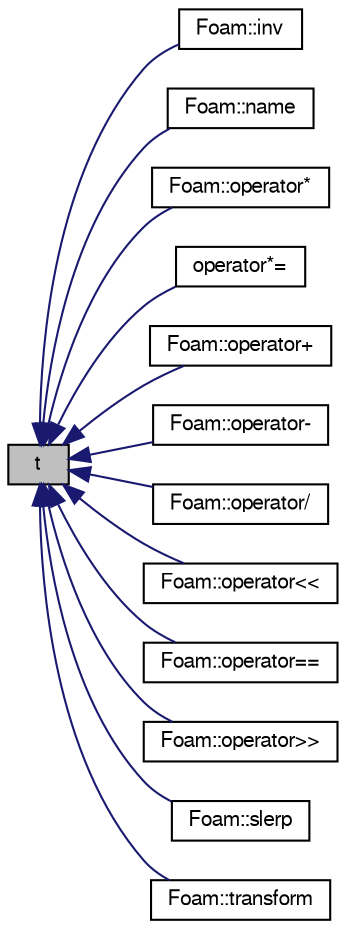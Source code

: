 digraph "t"
{
  bgcolor="transparent";
  edge [fontname="FreeSans",fontsize="10",labelfontname="FreeSans",labelfontsize="10"];
  node [fontname="FreeSans",fontsize="10",shape=record];
  rankdir="LR";
  Node1 [label="t",height=0.2,width=0.4,color="black", fillcolor="grey75", style="filled" fontcolor="black"];
  Node1 -> Node2 [dir="back",color="midnightblue",fontsize="10",style="solid",fontname="FreeSans"];
  Node2 [label="Foam::inv",height=0.2,width=0.4,color="black",URL="$a10237.html#a29454029112b143685743f62e092cd02",tooltip="Return the inverse of the given septernion. "];
  Node1 -> Node3 [dir="back",color="midnightblue",fontsize="10",style="solid",fontname="FreeSans"];
  Node3 [label="Foam::name",height=0.2,width=0.4,color="black",URL="$a10237.html#a135ca7ba0131b24638d4bf871d8e3a25",tooltip="Return a string representation of a septernion. "];
  Node1 -> Node4 [dir="back",color="midnightblue",fontsize="10",style="solid",fontname="FreeSans"];
  Node4 [label="Foam::operator*",height=0.2,width=0.4,color="black",URL="$a10237.html#a8c9064842f4c256da43719fff06fa462"];
  Node1 -> Node5 [dir="back",color="midnightblue",fontsize="10",style="solid",fontname="FreeSans"];
  Node5 [label="operator*=",height=0.2,width=0.4,color="black",URL="$a02209.html#a25df5e11aa286b67883f4025496729ab"];
  Node1 -> Node6 [dir="back",color="midnightblue",fontsize="10",style="solid",fontname="FreeSans"];
  Node6 [label="Foam::operator+",height=0.2,width=0.4,color="black",URL="$a10237.html#a61ed9d36aa02369fb98fe88d53677683"];
  Node1 -> Node7 [dir="back",color="midnightblue",fontsize="10",style="solid",fontname="FreeSans"];
  Node7 [label="Foam::operator-",height=0.2,width=0.4,color="black",URL="$a10237.html#a9c0208ce98f9ad6f022ce14f9e192d66"];
  Node1 -> Node8 [dir="back",color="midnightblue",fontsize="10",style="solid",fontname="FreeSans"];
  Node8 [label="Foam::operator/",height=0.2,width=0.4,color="black",URL="$a10237.html#a12cddf97e996921f5a96008f88fc3b76"];
  Node1 -> Node9 [dir="back",color="midnightblue",fontsize="10",style="solid",fontname="FreeSans"];
  Node9 [label="Foam::operator\<\<",height=0.2,width=0.4,color="black",URL="$a10237.html#af0f63017791b0eca60a35ff5c58e380d"];
  Node1 -> Node10 [dir="back",color="midnightblue",fontsize="10",style="solid",fontname="FreeSans"];
  Node10 [label="Foam::operator==",height=0.2,width=0.4,color="black",URL="$a10237.html#a3ede8d3eaac13eb5d2c2f3622970e87b"];
  Node1 -> Node11 [dir="back",color="midnightblue",fontsize="10",style="solid",fontname="FreeSans"];
  Node11 [label="Foam::operator\>\>",height=0.2,width=0.4,color="black",URL="$a10237.html#a9173f8a84227e1bf9b282ada0231ef39"];
  Node1 -> Node12 [dir="back",color="midnightblue",fontsize="10",style="solid",fontname="FreeSans"];
  Node12 [label="Foam::slerp",height=0.2,width=0.4,color="black",URL="$a10237.html#aff844207a9215bddc006930702973436",tooltip="Spherical linear interpolation of septernions. 0 for qa, 1 for qb. "];
  Node1 -> Node13 [dir="back",color="midnightblue",fontsize="10",style="solid",fontname="FreeSans"];
  Node13 [label="Foam::transform",height=0.2,width=0.4,color="black",URL="$a10237.html#acec6371e424477b49e780312678de07f",tooltip="Transform given vectorField with the given septernion. "];
}
